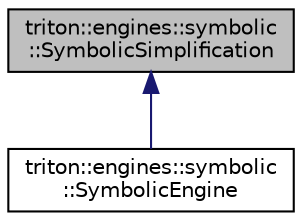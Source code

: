 digraph "triton::engines::symbolic::SymbolicSimplification"
{
  edge [fontname="Helvetica",fontsize="10",labelfontname="Helvetica",labelfontsize="10"];
  node [fontname="Helvetica",fontsize="10",shape=record];
  Node0 [label="triton::engines::symbolic\l::SymbolicSimplification",height=0.2,width=0.4,color="black", fillcolor="grey75", style="filled", fontcolor="black"];
  Node0 -> Node1 [dir="back",color="midnightblue",fontsize="10",style="solid",fontname="Helvetica"];
  Node1 [label="triton::engines::symbolic\l::SymbolicEngine",height=0.2,width=0.4,color="black", fillcolor="white", style="filled",URL="$classtriton_1_1engines_1_1symbolic_1_1SymbolicEngine.html",tooltip="The symbolic engine class. "];
}
